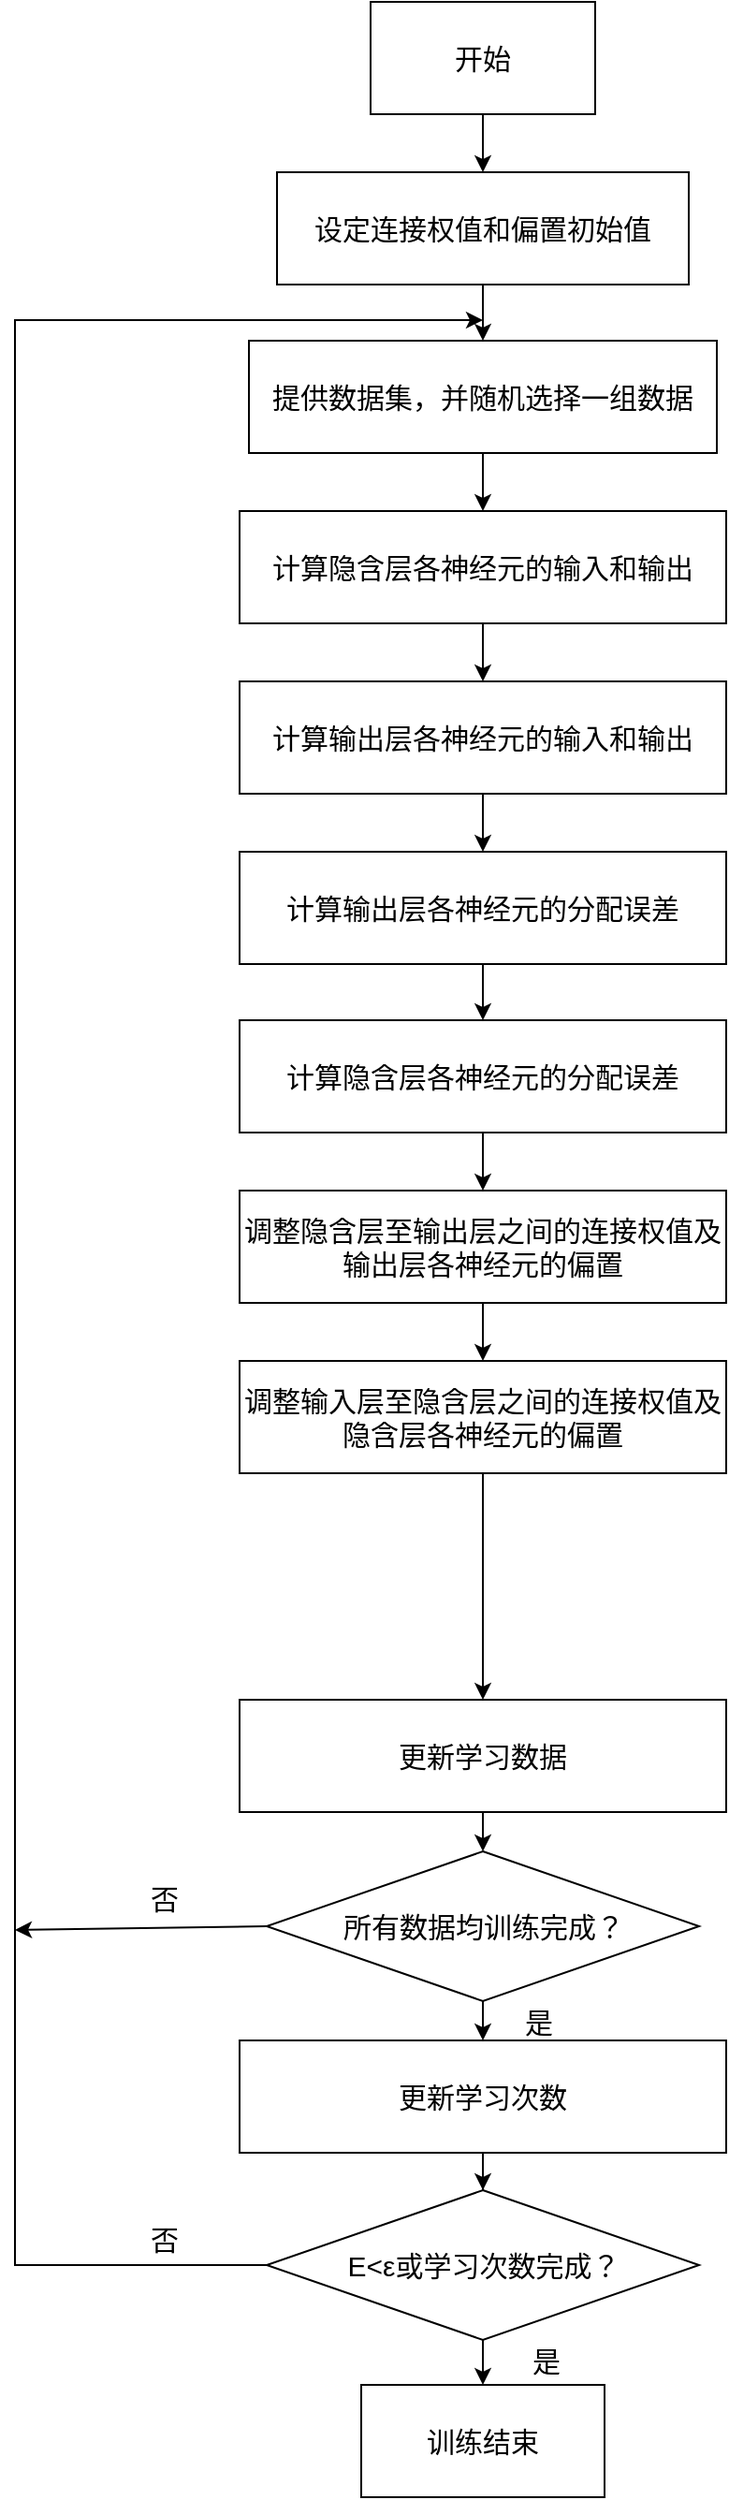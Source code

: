 <mxfile version="24.0.4" type="github">
  <diagram name="第 1 页" id="v797rGbqXaPuHr1xUrjF">
    <mxGraphModel dx="2772" dy="1586" grid="1" gridSize="10" guides="1" tooltips="1" connect="1" arrows="1" fold="1" page="1" pageScale="1" pageWidth="827" pageHeight="1169" math="0" shadow="0">
      <root>
        <mxCell id="0" />
        <mxCell id="1" parent="0" />
        <mxCell id="fXVo95FK3dkVd09ffdzB-1" style="edgeStyle=orthogonalEdgeStyle;rounded=0;orthogonalLoop=1;jettySize=auto;html=1;exitX=0.5;exitY=1;exitDx=0;exitDy=0;entryX=0.5;entryY=0;entryDx=0;entryDy=0;" edge="1" parent="1" source="fXVo95FK3dkVd09ffdzB-2" target="fXVo95FK3dkVd09ffdzB-4">
          <mxGeometry relative="1" as="geometry" />
        </mxCell>
        <mxCell id="fXVo95FK3dkVd09ffdzB-2" value="&lt;font style=&quot;font-size: 15px;&quot;&gt;开始&lt;/font&gt;" style="rounded=0;whiteSpace=wrap;html=1;" vertex="1" parent="1">
          <mxGeometry x="320" y="470" width="120" height="60" as="geometry" />
        </mxCell>
        <mxCell id="fXVo95FK3dkVd09ffdzB-24" value="" style="edgeStyle=orthogonalEdgeStyle;rounded=0;orthogonalLoop=1;jettySize=auto;html=1;" edge="1" parent="1" source="fXVo95FK3dkVd09ffdzB-4" target="fXVo95FK3dkVd09ffdzB-9">
          <mxGeometry relative="1" as="geometry" />
        </mxCell>
        <mxCell id="fXVo95FK3dkVd09ffdzB-4" value="设定连接权值和偏置初始值" style="rounded=0;whiteSpace=wrap;html=1;fontSize=15;" vertex="1" parent="1">
          <mxGeometry x="270" y="561" width="220" height="60" as="geometry" />
        </mxCell>
        <mxCell id="fXVo95FK3dkVd09ffdzB-34" value="" style="edgeStyle=orthogonalEdgeStyle;rounded=0;orthogonalLoop=1;jettySize=auto;html=1;" edge="1" parent="1" source="fXVo95FK3dkVd09ffdzB-7" target="fXVo95FK3dkVd09ffdzB-21">
          <mxGeometry relative="1" as="geometry" />
        </mxCell>
        <mxCell id="fXVo95FK3dkVd09ffdzB-7" value="所有数据均训练完成？" style="rhombus;whiteSpace=wrap;html=1;fontSize=15;" vertex="1" parent="1">
          <mxGeometry x="264.5" y="1458" width="231" height="80" as="geometry" />
        </mxCell>
        <mxCell id="fXVo95FK3dkVd09ffdzB-26" value="" style="edgeStyle=orthogonalEdgeStyle;rounded=0;orthogonalLoop=1;jettySize=auto;html=1;" edge="1" parent="1" source="fXVo95FK3dkVd09ffdzB-8" target="fXVo95FK3dkVd09ffdzB-13">
          <mxGeometry relative="1" as="geometry" />
        </mxCell>
        <mxCell id="fXVo95FK3dkVd09ffdzB-8" value="计算隐含层各神经元的输入和输出" style="rounded=0;whiteSpace=wrap;html=1;fontSize=15;" vertex="1" parent="1">
          <mxGeometry x="250" y="742" width="260" height="60" as="geometry" />
        </mxCell>
        <mxCell id="fXVo95FK3dkVd09ffdzB-25" value="" style="edgeStyle=orthogonalEdgeStyle;rounded=0;orthogonalLoop=1;jettySize=auto;html=1;" edge="1" parent="1" source="fXVo95FK3dkVd09ffdzB-9" target="fXVo95FK3dkVd09ffdzB-8">
          <mxGeometry relative="1" as="geometry" />
        </mxCell>
        <mxCell id="fXVo95FK3dkVd09ffdzB-9" value="提供数据集，并随机选择一组数据" style="rounded=0;whiteSpace=wrap;html=1;fontSize=15;" vertex="1" parent="1">
          <mxGeometry x="255" y="651" width="250" height="60" as="geometry" />
        </mxCell>
        <mxCell id="fXVo95FK3dkVd09ffdzB-10" value="" style="endArrow=classic;html=1;rounded=0;exitX=0;exitY=0.5;exitDx=0;exitDy=0;" edge="1" parent="1" source="fXVo95FK3dkVd09ffdzB-23">
          <mxGeometry width="50" height="50" relative="1" as="geometry">
            <mxPoint x="170" y="660" as="sourcePoint" />
            <mxPoint x="380" y="640" as="targetPoint" />
            <Array as="points">
              <mxPoint x="130" y="1679" />
              <mxPoint x="130" y="640" />
            </Array>
          </mxGeometry>
        </mxCell>
        <mxCell id="fXVo95FK3dkVd09ffdzB-11" value="否" style="text;html=1;align=center;verticalAlign=middle;whiteSpace=wrap;rounded=0;fontSize=15;" vertex="1" parent="1">
          <mxGeometry x="180" y="1650" width="60" height="30" as="geometry" />
        </mxCell>
        <mxCell id="fXVo95FK3dkVd09ffdzB-12" value="否" style="text;html=1;align=center;verticalAlign=middle;whiteSpace=wrap;rounded=0;fontSize=15;" vertex="1" parent="1">
          <mxGeometry x="180" y="1470" width="60" height="26" as="geometry" />
        </mxCell>
        <mxCell id="fXVo95FK3dkVd09ffdzB-27" value="" style="edgeStyle=orthogonalEdgeStyle;rounded=0;orthogonalLoop=1;jettySize=auto;html=1;" edge="1" parent="1" source="fXVo95FK3dkVd09ffdzB-13" target="fXVo95FK3dkVd09ffdzB-14">
          <mxGeometry relative="1" as="geometry" />
        </mxCell>
        <mxCell id="fXVo95FK3dkVd09ffdzB-13" value="计算输出层各神经元的输入和输出" style="rounded=0;whiteSpace=wrap;html=1;fontSize=15;" vertex="1" parent="1">
          <mxGeometry x="250" y="833" width="260" height="60" as="geometry" />
        </mxCell>
        <mxCell id="fXVo95FK3dkVd09ffdzB-28" value="" style="edgeStyle=orthogonalEdgeStyle;rounded=0;orthogonalLoop=1;jettySize=auto;html=1;" edge="1" parent="1" source="fXVo95FK3dkVd09ffdzB-14" target="fXVo95FK3dkVd09ffdzB-15">
          <mxGeometry relative="1" as="geometry" />
        </mxCell>
        <mxCell id="fXVo95FK3dkVd09ffdzB-14" value="计算输出层各神经元的分配误差" style="rounded=0;whiteSpace=wrap;html=1;fontSize=15;" vertex="1" parent="1">
          <mxGeometry x="250" y="924" width="260" height="60" as="geometry" />
        </mxCell>
        <mxCell id="fXVo95FK3dkVd09ffdzB-29" value="" style="edgeStyle=orthogonalEdgeStyle;rounded=0;orthogonalLoop=1;jettySize=auto;html=1;" edge="1" parent="1" source="fXVo95FK3dkVd09ffdzB-15" target="fXVo95FK3dkVd09ffdzB-16">
          <mxGeometry relative="1" as="geometry" />
        </mxCell>
        <mxCell id="fXVo95FK3dkVd09ffdzB-15" value="计算隐含层各神经元的分配误差" style="rounded=0;whiteSpace=wrap;html=1;fontSize=15;" vertex="1" parent="1">
          <mxGeometry x="250" y="1014" width="260" height="60" as="geometry" />
        </mxCell>
        <mxCell id="fXVo95FK3dkVd09ffdzB-30" value="" style="edgeStyle=orthogonalEdgeStyle;rounded=0;orthogonalLoop=1;jettySize=auto;html=1;" edge="1" parent="1" source="fXVo95FK3dkVd09ffdzB-16" target="fXVo95FK3dkVd09ffdzB-17">
          <mxGeometry relative="1" as="geometry" />
        </mxCell>
        <mxCell id="fXVo95FK3dkVd09ffdzB-16" value="调整隐含层至输出层之间的连接权值及输出层各神经元的偏置" style="rounded=0;whiteSpace=wrap;html=1;fontSize=15;" vertex="1" parent="1">
          <mxGeometry x="250" y="1105" width="260" height="60" as="geometry" />
        </mxCell>
        <mxCell id="fXVo95FK3dkVd09ffdzB-42" value="" style="edgeStyle=orthogonalEdgeStyle;rounded=0;orthogonalLoop=1;jettySize=auto;html=1;" edge="1" parent="1" source="fXVo95FK3dkVd09ffdzB-17" target="fXVo95FK3dkVd09ffdzB-19">
          <mxGeometry relative="1" as="geometry" />
        </mxCell>
        <mxCell id="fXVo95FK3dkVd09ffdzB-31" value="" style="edgeStyle=orthogonalEdgeStyle;rounded=0;orthogonalLoop=1;jettySize=auto;html=1;" edge="1" parent="1" source="fXVo95FK3dkVd09ffdzB-17">
          <mxGeometry relative="1" as="geometry" />
        </mxCell>
        <mxCell id="fXVo95FK3dkVd09ffdzB-17" value="调整输入层至隐含层之间的连接权值及隐含层各神经元的偏置" style="rounded=0;whiteSpace=wrap;html=1;fontSize=15;" vertex="1" parent="1">
          <mxGeometry x="250" y="1196" width="260" height="60" as="geometry" />
        </mxCell>
        <mxCell id="fXVo95FK3dkVd09ffdzB-33" value="" style="edgeStyle=orthogonalEdgeStyle;rounded=0;orthogonalLoop=1;jettySize=auto;html=1;" edge="1" parent="1" source="fXVo95FK3dkVd09ffdzB-19" target="fXVo95FK3dkVd09ffdzB-7">
          <mxGeometry relative="1" as="geometry" />
        </mxCell>
        <mxCell id="fXVo95FK3dkVd09ffdzB-32" value="" style="edgeStyle=orthogonalEdgeStyle;rounded=0;orthogonalLoop=1;jettySize=auto;html=1;" edge="1" parent="1" target="fXVo95FK3dkVd09ffdzB-19">
          <mxGeometry relative="1" as="geometry" />
        </mxCell>
        <mxCell id="fXVo95FK3dkVd09ffdzB-19" value="更新学习数据" style="rounded=0;whiteSpace=wrap;html=1;fontSize=15;" vertex="1" parent="1">
          <mxGeometry x="250" y="1377" width="260" height="60" as="geometry" />
        </mxCell>
        <mxCell id="fXVo95FK3dkVd09ffdzB-35" value="" style="edgeStyle=orthogonalEdgeStyle;rounded=0;orthogonalLoop=1;jettySize=auto;html=1;" edge="1" parent="1" source="fXVo95FK3dkVd09ffdzB-21" target="fXVo95FK3dkVd09ffdzB-23">
          <mxGeometry relative="1" as="geometry" />
        </mxCell>
        <mxCell id="fXVo95FK3dkVd09ffdzB-21" value="更新学习次数" style="rounded=0;whiteSpace=wrap;html=1;fontSize=15;" vertex="1" parent="1">
          <mxGeometry x="250" y="1559" width="260" height="60" as="geometry" />
        </mxCell>
        <mxCell id="fXVo95FK3dkVd09ffdzB-22" value="训练结束" style="rounded=0;whiteSpace=wrap;html=1;fontSize=15;" vertex="1" parent="1">
          <mxGeometry x="315" y="1743" width="130" height="60" as="geometry" />
        </mxCell>
        <mxCell id="fXVo95FK3dkVd09ffdzB-36" value="" style="edgeStyle=orthogonalEdgeStyle;rounded=0;orthogonalLoop=1;jettySize=auto;html=1;" edge="1" parent="1" source="fXVo95FK3dkVd09ffdzB-23" target="fXVo95FK3dkVd09ffdzB-22">
          <mxGeometry relative="1" as="geometry" />
        </mxCell>
        <mxCell id="fXVo95FK3dkVd09ffdzB-23" value="E&amp;lt;ε或学习次数完成？" style="rhombus;whiteSpace=wrap;html=1;fontSize=15;" vertex="1" parent="1">
          <mxGeometry x="264.5" y="1639" width="231" height="80" as="geometry" />
        </mxCell>
        <mxCell id="fXVo95FK3dkVd09ffdzB-38" value="" style="endArrow=classic;html=1;rounded=0;exitX=0;exitY=0.5;exitDx=0;exitDy=0;" edge="1" parent="1" source="fXVo95FK3dkVd09ffdzB-7">
          <mxGeometry width="50" height="50" relative="1" as="geometry">
            <mxPoint x="400" y="1400" as="sourcePoint" />
            <mxPoint x="130" y="1500" as="targetPoint" />
          </mxGeometry>
        </mxCell>
        <mxCell id="fXVo95FK3dkVd09ffdzB-40" value="是" style="text;html=1;align=center;verticalAlign=middle;whiteSpace=wrap;rounded=0;fontSize=15;" vertex="1" parent="1">
          <mxGeometry x="380" y="1536" width="60" height="26" as="geometry" />
        </mxCell>
        <mxCell id="fXVo95FK3dkVd09ffdzB-41" value="是" style="text;html=1;align=center;verticalAlign=middle;whiteSpace=wrap;rounded=0;fontSize=15;" vertex="1" parent="1">
          <mxGeometry x="384" y="1717" width="60" height="26" as="geometry" />
        </mxCell>
      </root>
    </mxGraphModel>
  </diagram>
</mxfile>
